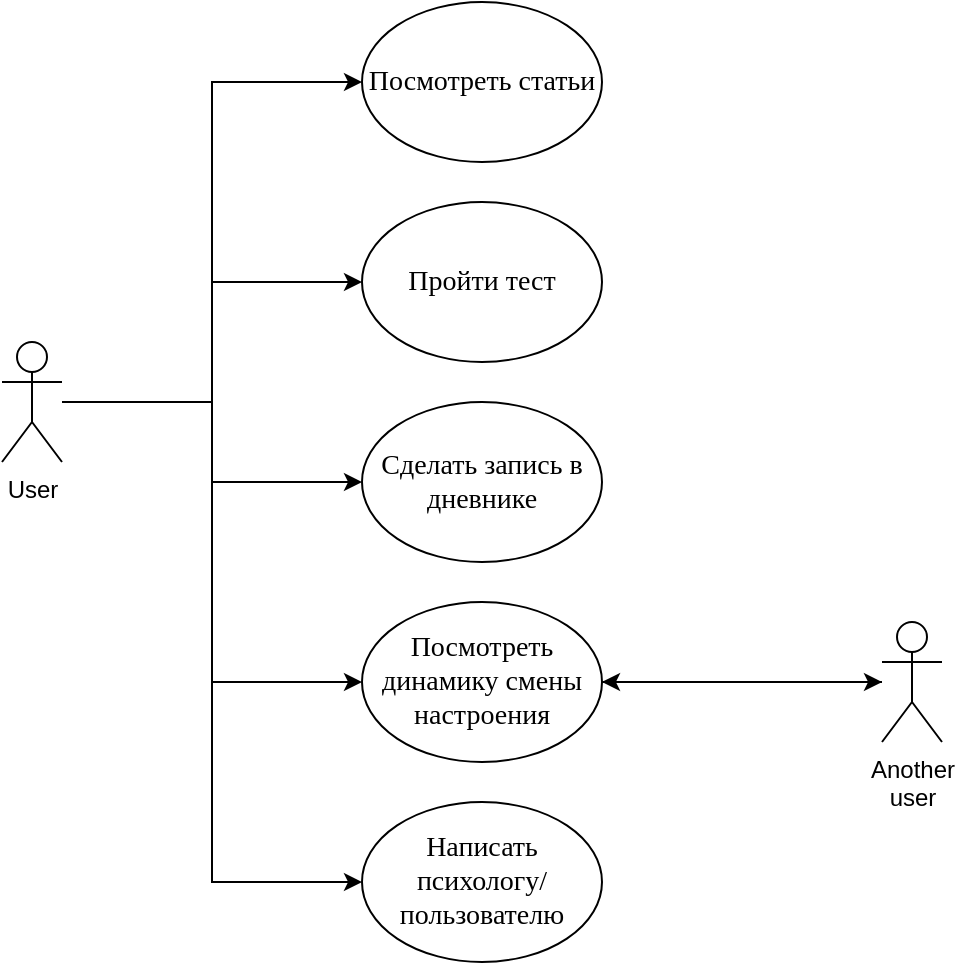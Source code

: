 <mxfile type="device" version="10.6.7"><diagram id="f6O7IM0I39vjZMeEd1ju" name="Page-1"><mxGraphModel grid="1" dx="1010" dy="578" gridSize="10" guides="1" tooltips="1" connect="1" arrows="1" fold="1" page="1" pageScale="1" pageWidth="827" pageHeight="1169" math="0" shadow="0"><root><mxCell id="0"/><mxCell id="1" parent="0"/><mxCell id="0X0phDr4GmFnuDWTc12I-10" source="0X0phDr4GmFnuDWTc12I-1" parent="1" style="edgeStyle=orthogonalEdgeStyle;rounded=0;orthogonalLoop=1;jettySize=auto;html=1;entryX=0;entryY=0.5;entryDx=0;entryDy=0;fontFamily=Times New Roman;fontSize=14;" target="0X0phDr4GmFnuDWTc12I-2" edge="1"><mxGeometry as="geometry" relative="1"/></mxCell><mxCell id="0X0phDr4GmFnuDWTc12I-12" source="0X0phDr4GmFnuDWTc12I-1" parent="1" style="edgeStyle=orthogonalEdgeStyle;rounded=0;orthogonalLoop=1;jettySize=auto;html=1;entryX=0;entryY=0.5;entryDx=0;entryDy=0;fontFamily=Times New Roman;fontSize=14;" target="0X0phDr4GmFnuDWTc12I-3" edge="1"><mxGeometry as="geometry" relative="1"/></mxCell><mxCell id="0X0phDr4GmFnuDWTc12I-13" source="0X0phDr4GmFnuDWTc12I-1" parent="1" style="edgeStyle=orthogonalEdgeStyle;rounded=0;orthogonalLoop=1;jettySize=auto;html=1;entryX=0;entryY=0.5;entryDx=0;entryDy=0;fontFamily=Times New Roman;fontSize=14;" target="0X0phDr4GmFnuDWTc12I-4" edge="1"><mxGeometry as="geometry" relative="1"/></mxCell><mxCell id="0X0phDr4GmFnuDWTc12I-14" source="0X0phDr4GmFnuDWTc12I-1" parent="1" style="edgeStyle=orthogonalEdgeStyle;rounded=0;orthogonalLoop=1;jettySize=auto;html=1;entryX=0;entryY=0.5;entryDx=0;entryDy=0;fontFamily=Times New Roman;fontSize=14;" target="0X0phDr4GmFnuDWTc12I-5" edge="1"><mxGeometry as="geometry" relative="1"/></mxCell><mxCell id="0X0phDr4GmFnuDWTc12I-15" source="0X0phDr4GmFnuDWTc12I-1" parent="1" style="edgeStyle=orthogonalEdgeStyle;rounded=0;orthogonalLoop=1;jettySize=auto;html=1;entryX=0;entryY=0.5;entryDx=0;entryDy=0;fontFamily=Times New Roman;fontSize=14;" target="0X0phDr4GmFnuDWTc12I-8" edge="1"><mxGeometry as="geometry" relative="1"/></mxCell><mxCell id="0X0phDr4GmFnuDWTc12I-1" value="User" parent="1" style="shape=umlActor;verticalLabelPosition=bottom;labelBackgroundColor=#ffffff;verticalAlign=top;html=1;outlineConnect=0;" vertex="1"><mxGeometry as="geometry" width="30" height="60" x="70" y="240"/></mxCell><mxCell id="0X0phDr4GmFnuDWTc12I-2" value="Посмотреть статьи" parent="1" style="ellipse;whiteSpace=wrap;html=1;fontSize=14;fontFamily=Times New Roman;" vertex="1"><mxGeometry as="geometry" width="120" height="80" x="250" y="70"/></mxCell><mxCell id="0X0phDr4GmFnuDWTc12I-3" value="Пройти тест&lt;br&gt;" parent="1" style="ellipse;whiteSpace=wrap;html=1;fontSize=14;fontFamily=Times New Roman;" vertex="1"><mxGeometry as="geometry" width="120" height="80" x="250" y="170"/></mxCell><mxCell id="0X0phDr4GmFnuDWTc12I-4" value="Сделать запись в дневнике" parent="1" style="ellipse;whiteSpace=wrap;html=1;fontSize=14;fontFamily=Times New Roman;" vertex="1"><mxGeometry as="geometry" width="120" height="80" x="250" y="270"/></mxCell><mxCell id="0X0phDr4GmFnuDWTc12I-17" source="0X0phDr4GmFnuDWTc12I-5" parent="1" style="edgeStyle=orthogonalEdgeStyle;rounded=0;orthogonalLoop=1;jettySize=auto;html=1;fontFamily=Times New Roman;fontSize=14;" edge="1"><mxGeometry as="geometry" relative="1"><mxPoint as="targetPoint" x="510" y="410"/></mxGeometry></mxCell><mxCell id="0X0phDr4GmFnuDWTc12I-5" value="Посмотреть динамику смены настроения&lt;br&gt;" parent="1" style="ellipse;whiteSpace=wrap;html=1;fontSize=14;fontFamily=Times New Roman;" vertex="1"><mxGeometry as="geometry" width="120" height="80" x="250" y="370"/></mxCell><mxCell id="0X0phDr4GmFnuDWTc12I-8" value="Написать психологу/ пользователю&lt;br&gt;" parent="1" style="ellipse;whiteSpace=wrap;html=1;fontSize=14;fontFamily=Times New Roman;" vertex="1"><mxGeometry as="geometry" width="120" height="80" x="250" y="470"/></mxCell><mxCell id="0X0phDr4GmFnuDWTc12I-16" source="0X0phDr4GmFnuDWTc12I-9" parent="1" style="edgeStyle=orthogonalEdgeStyle;rounded=0;orthogonalLoop=1;jettySize=auto;html=1;entryX=1;entryY=0.5;entryDx=0;entryDy=0;fontFamily=Times New Roman;fontSize=14;" target="0X0phDr4GmFnuDWTc12I-5" edge="1"><mxGeometry as="geometry" relative="1"/></mxCell><mxCell id="0X0phDr4GmFnuDWTc12I-9" value="Another&lt;br&gt;user&lt;br&gt;" parent="1" style="shape=umlActor;verticalLabelPosition=bottom;labelBackgroundColor=#ffffff;verticalAlign=top;html=1;outlineConnect=0;" vertex="1"><mxGeometry as="geometry" width="30" height="60" x="510" y="380"/></mxCell></root></mxGraphModel></diagram></mxfile>